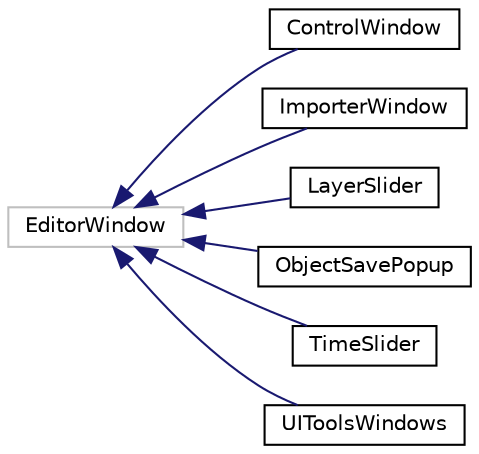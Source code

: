 digraph "Graphical Class Hierarchy"
{
 // LATEX_PDF_SIZE
  edge [fontname="Helvetica",fontsize="10",labelfontname="Helvetica",labelfontsize="10"];
  node [fontname="Helvetica",fontsize="10",shape=record];
  rankdir="LR";
  Node0 [label="EditorWindow",height=0.2,width=0.4,color="grey75", fillcolor="white", style="filled",tooltip=" "];
  Node0 -> Node1 [dir="back",color="midnightblue",fontsize="10",style="solid",fontname="Helvetica"];
  Node1 [label="ControlWindow",height=0.2,width=0.4,color="black", fillcolor="white", style="filled",URL="$class_control_window.html",tooltip=" "];
  Node0 -> Node2 [dir="back",color="midnightblue",fontsize="10",style="solid",fontname="Helvetica"];
  Node2 [label="ImporterWindow",height=0.2,width=0.4,color="black", fillcolor="white", style="filled",URL="$class_importer_window.html",tooltip=" "];
  Node0 -> Node3 [dir="back",color="midnightblue",fontsize="10",style="solid",fontname="Helvetica"];
  Node3 [label="LayerSlider",height=0.2,width=0.4,color="black", fillcolor="white", style="filled",URL="$class_layer_slider.html",tooltip=" "];
  Node0 -> Node4 [dir="back",color="midnightblue",fontsize="10",style="solid",fontname="Helvetica"];
  Node4 [label="ObjectSavePopup",height=0.2,width=0.4,color="black", fillcolor="white", style="filled",URL="$class_object_save_popup.html",tooltip=" "];
  Node0 -> Node5 [dir="back",color="midnightblue",fontsize="10",style="solid",fontname="Helvetica"];
  Node5 [label="TimeSlider",height=0.2,width=0.4,color="black", fillcolor="white", style="filled",URL="$class_time_slider.html",tooltip=" "];
  Node0 -> Node6 [dir="back",color="midnightblue",fontsize="10",style="solid",fontname="Helvetica"];
  Node6 [label="UIToolsWindows",height=0.2,width=0.4,color="black", fillcolor="white", style="filled",URL="$class_u_i_tools_windows.html",tooltip=" "];
}
